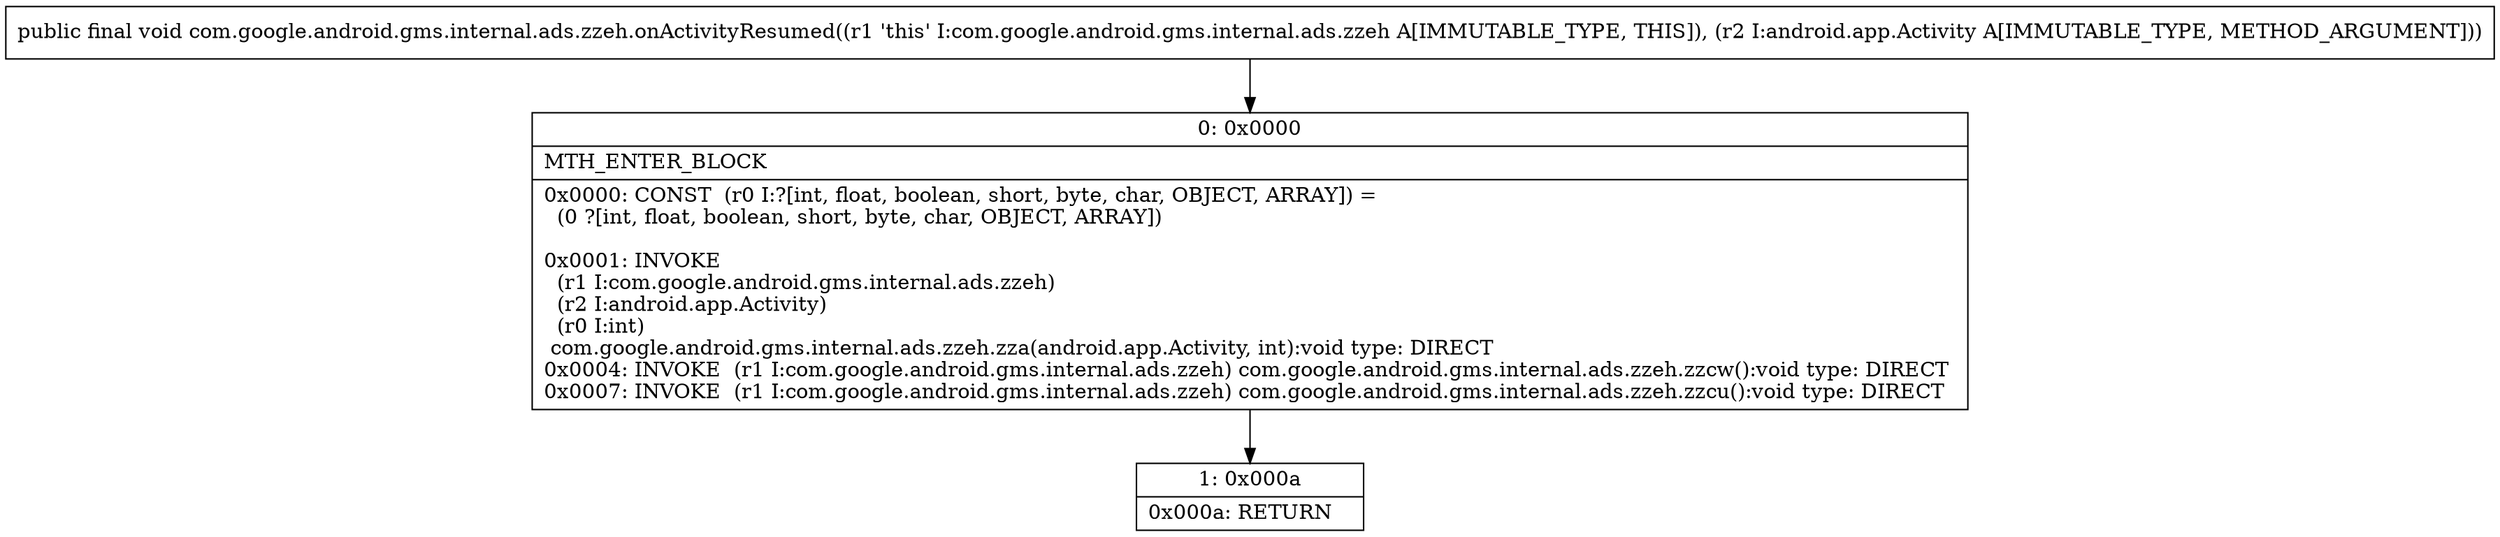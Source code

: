 digraph "CFG forcom.google.android.gms.internal.ads.zzeh.onActivityResumed(Landroid\/app\/Activity;)V" {
Node_0 [shape=record,label="{0\:\ 0x0000|MTH_ENTER_BLOCK\l|0x0000: CONST  (r0 I:?[int, float, boolean, short, byte, char, OBJECT, ARRAY]) = \l  (0 ?[int, float, boolean, short, byte, char, OBJECT, ARRAY])\l \l0x0001: INVOKE  \l  (r1 I:com.google.android.gms.internal.ads.zzeh)\l  (r2 I:android.app.Activity)\l  (r0 I:int)\l com.google.android.gms.internal.ads.zzeh.zza(android.app.Activity, int):void type: DIRECT \l0x0004: INVOKE  (r1 I:com.google.android.gms.internal.ads.zzeh) com.google.android.gms.internal.ads.zzeh.zzcw():void type: DIRECT \l0x0007: INVOKE  (r1 I:com.google.android.gms.internal.ads.zzeh) com.google.android.gms.internal.ads.zzeh.zzcu():void type: DIRECT \l}"];
Node_1 [shape=record,label="{1\:\ 0x000a|0x000a: RETURN   \l}"];
MethodNode[shape=record,label="{public final void com.google.android.gms.internal.ads.zzeh.onActivityResumed((r1 'this' I:com.google.android.gms.internal.ads.zzeh A[IMMUTABLE_TYPE, THIS]), (r2 I:android.app.Activity A[IMMUTABLE_TYPE, METHOD_ARGUMENT])) }"];
MethodNode -> Node_0;
Node_0 -> Node_1;
}

